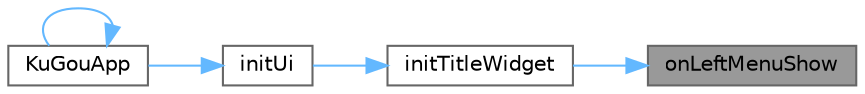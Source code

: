 digraph "onLeftMenuShow"
{
 // LATEX_PDF_SIZE
  bgcolor="transparent";
  edge [fontname=Helvetica,fontsize=10,labelfontname=Helvetica,labelfontsize=10];
  node [fontname=Helvetica,fontsize=10,shape=box,height=0.2,width=0.4];
  rankdir="RL";
  Node1 [id="Node000001",label="onLeftMenuShow",height=0.2,width=0.4,color="gray40", fillcolor="grey60", style="filled", fontcolor="black",tooltip="左侧菜单显示槽函数"];
  Node1 -> Node2 [id="edge1_Node000001_Node000002",dir="back",color="steelblue1",style="solid",tooltip=" "];
  Node2 [id="Node000002",label="initTitleWidget",height=0.2,width=0.4,color="grey40", fillcolor="white", style="filled",URL="$class_ku_gou_app.html#a94fc5073f204939937996ae86cd18b18",tooltip="初始化标题栏"];
  Node2 -> Node3 [id="edge2_Node000002_Node000003",dir="back",color="steelblue1",style="solid",tooltip=" "];
  Node3 [id="Node000003",label="initUi",height=0.2,width=0.4,color="grey40", fillcolor="white", style="filled",URL="$class_ku_gou_app.html#afba6e95967cc3eb25fd518f7bde6ec04",tooltip="初始化界面"];
  Node3 -> Node4 [id="edge3_Node000003_Node000004",dir="back",color="steelblue1",style="solid",tooltip=" "];
  Node4 [id="Node000004",label="KuGouApp",height=0.2,width=0.4,color="grey40", fillcolor="white", style="filled",URL="$class_ku_gou_app.html#af7467d6f774dc85cb961cd95c055f622",tooltip="构造函数"];
  Node4 -> Node4 [id="edge4_Node000004_Node000004",dir="back",color="steelblue1",style="solid",tooltip=" "];
}
